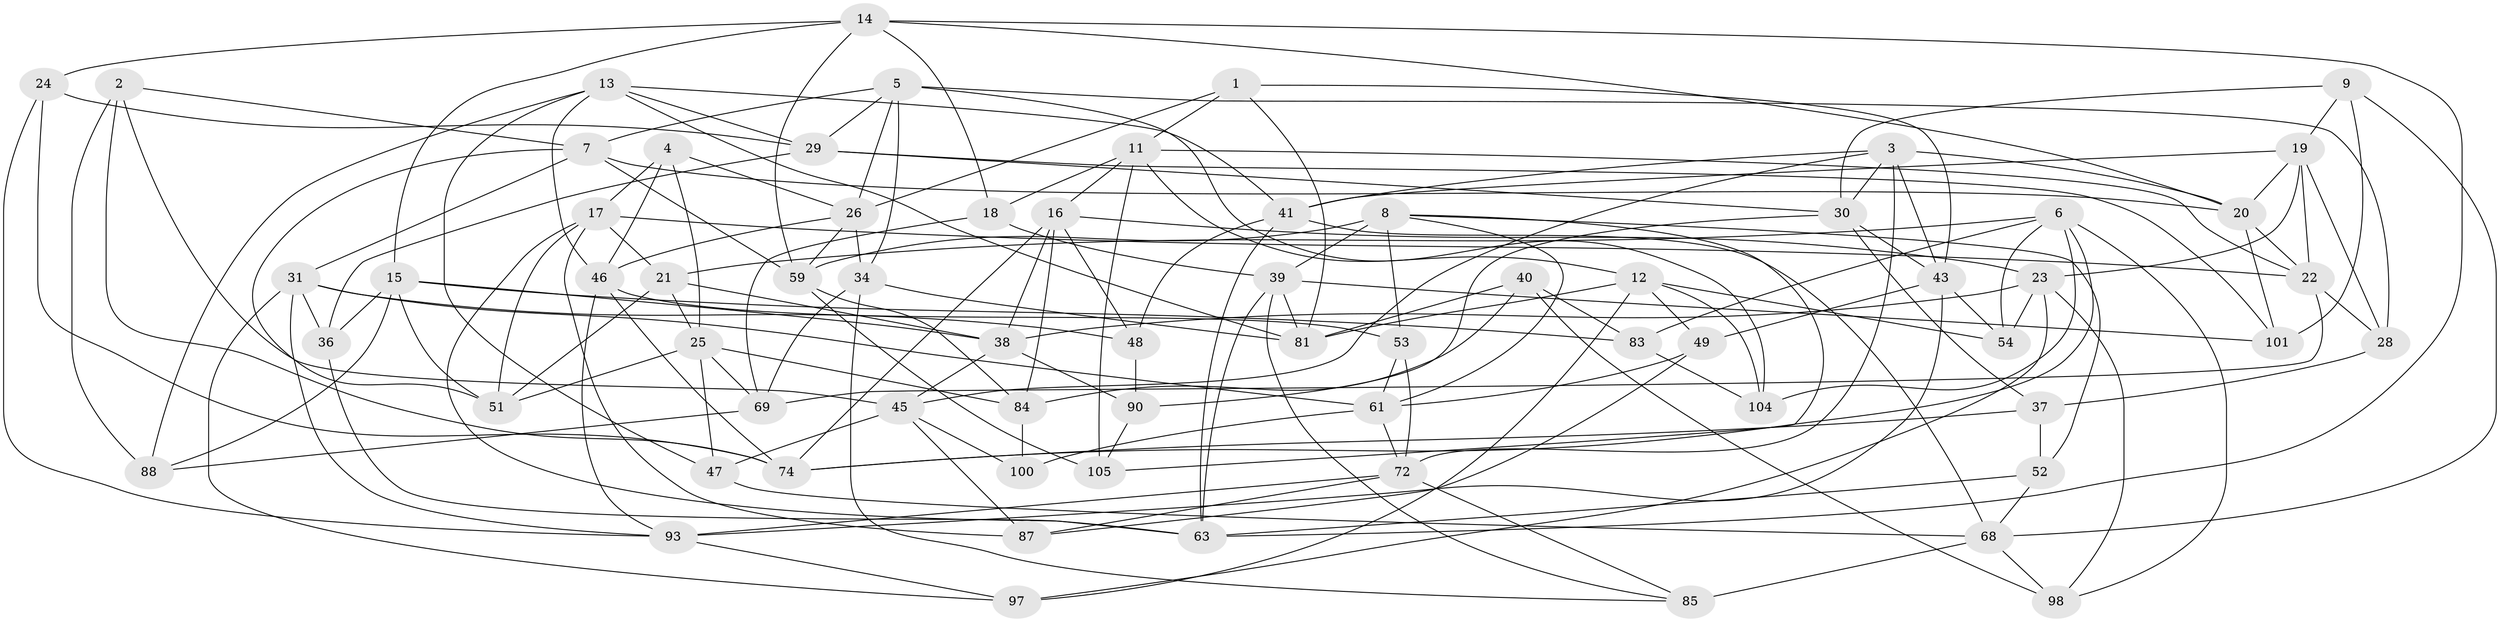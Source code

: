 // original degree distribution, {4: 1.0}
// Generated by graph-tools (version 1.1) at 2025/11/02/27/25 16:11:47]
// undirected, 67 vertices, 171 edges
graph export_dot {
graph [start="1"]
  node [color=gray90,style=filled];
  1;
  2;
  3 [super="+62"];
  4;
  5 [super="+10"];
  6 [super="+79"];
  7 [super="+75"];
  8 [super="+60"];
  9;
  11 [super="+70"];
  12 [super="+32"];
  13 [super="+58"];
  14 [super="+94"];
  15 [super="+42"];
  16 [super="+56"];
  17 [super="+65"];
  18;
  19 [super="+77"];
  20 [super="+80"];
  21 [super="+50"];
  22 [super="+44"];
  23 [super="+106"];
  24;
  25 [super="+27"];
  26 [super="+57"];
  28;
  29 [super="+33"];
  30 [super="+76"];
  31 [super="+35"];
  34 [super="+103"];
  36;
  37;
  38 [super="+92"];
  39 [super="+67"];
  40;
  41 [super="+64"];
  43 [super="+66"];
  45 [super="+99"];
  46 [super="+55"];
  47;
  48;
  49;
  51 [super="+73"];
  52;
  53;
  54;
  59 [super="+89"];
  61 [super="+96"];
  63 [super="+71"];
  68 [super="+95"];
  69 [super="+91"];
  72 [super="+78"];
  74 [super="+82"];
  81 [super="+107"];
  83;
  84 [super="+86"];
  85;
  87;
  88;
  90;
  93 [super="+102"];
  97;
  98;
  100;
  101;
  104;
  105;
  1 -- 81;
  1 -- 11;
  1 -- 43;
  1 -- 26;
  2 -- 45;
  2 -- 88;
  2 -- 74;
  2 -- 7;
  3 -- 72;
  3 -- 43;
  3 -- 41;
  3 -- 30;
  3 -- 20;
  3 -- 45;
  4 -- 25;
  4 -- 46;
  4 -- 17;
  4 -- 26;
  5 -- 34;
  5 -- 29;
  5 -- 7;
  5 -- 104;
  5 -- 26;
  5 -- 28;
  6 -- 98;
  6 -- 74;
  6 -- 104;
  6 -- 83;
  6 -- 54;
  6 -- 21;
  7 -- 20;
  7 -- 31;
  7 -- 51;
  7 -- 59;
  8 -- 105;
  8 -- 61;
  8 -- 59;
  8 -- 52;
  8 -- 53;
  8 -- 39;
  9 -- 68;
  9 -- 101;
  9 -- 19;
  9 -- 30;
  11 -- 12;
  11 -- 18;
  11 -- 105;
  11 -- 22;
  11 -- 16;
  12 -- 97;
  12 -- 104;
  12 -- 81;
  12 -- 54;
  12 -- 49;
  13 -- 41;
  13 -- 81;
  13 -- 88;
  13 -- 29;
  13 -- 46;
  13 -- 47;
  14 -- 15;
  14 -- 18;
  14 -- 20;
  14 -- 24;
  14 -- 59;
  14 -- 63;
  15 -- 83;
  15 -- 88;
  15 -- 36;
  15 -- 38;
  15 -- 51;
  16 -- 84;
  16 -- 23;
  16 -- 74;
  16 -- 48;
  16 -- 38;
  17 -- 51;
  17 -- 63;
  17 -- 22;
  17 -- 21;
  17 -- 87;
  18 -- 39;
  18 -- 69;
  19 -- 22;
  19 -- 28;
  19 -- 23;
  19 -- 20;
  19 -- 41;
  20 -- 22;
  20 -- 101;
  21 -- 25;
  21 -- 51 [weight=2];
  21 -- 38;
  22 -- 28;
  22 -- 69;
  23 -- 97;
  23 -- 98;
  23 -- 54;
  23 -- 38;
  24 -- 93;
  24 -- 74;
  24 -- 29;
  25 -- 47;
  25 -- 51;
  25 -- 69;
  25 -- 84;
  26 -- 46;
  26 -- 59;
  26 -- 34;
  28 -- 37;
  29 -- 101;
  29 -- 36;
  29 -- 30;
  30 -- 90;
  30 -- 43;
  30 -- 37;
  31 -- 97;
  31 -- 36;
  31 -- 61;
  31 -- 48;
  31 -- 93;
  34 -- 85;
  34 -- 69 [weight=2];
  34 -- 81;
  36 -- 63;
  37 -- 52;
  37 -- 74;
  38 -- 90;
  38 -- 45;
  39 -- 85;
  39 -- 101;
  39 -- 81;
  39 -- 63;
  40 -- 83;
  40 -- 84;
  40 -- 98;
  40 -- 81;
  41 -- 63;
  41 -- 48;
  41 -- 68;
  43 -- 54;
  43 -- 93;
  43 -- 49;
  45 -- 87;
  45 -- 100;
  45 -- 47;
  46 -- 93;
  46 -- 74;
  46 -- 53;
  47 -- 68;
  48 -- 90;
  49 -- 61;
  49 -- 87;
  52 -- 63;
  52 -- 68;
  53 -- 72;
  53 -- 61;
  59 -- 105;
  59 -- 84;
  61 -- 72;
  61 -- 100;
  68 -- 85;
  68 -- 98;
  69 -- 88;
  72 -- 85;
  72 -- 87;
  72 -- 93;
  83 -- 104;
  84 -- 100 [weight=2];
  90 -- 105;
  93 -- 97;
}
